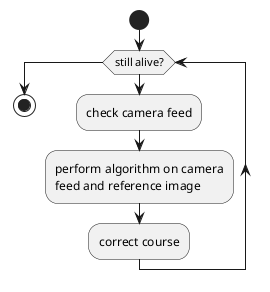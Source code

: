 @startuml




start
while(still alive?)

    :check camera feed;
    :perform algorithm on camera\nfeed and reference image;
    :correct course;
endwhile

stop

@enduml